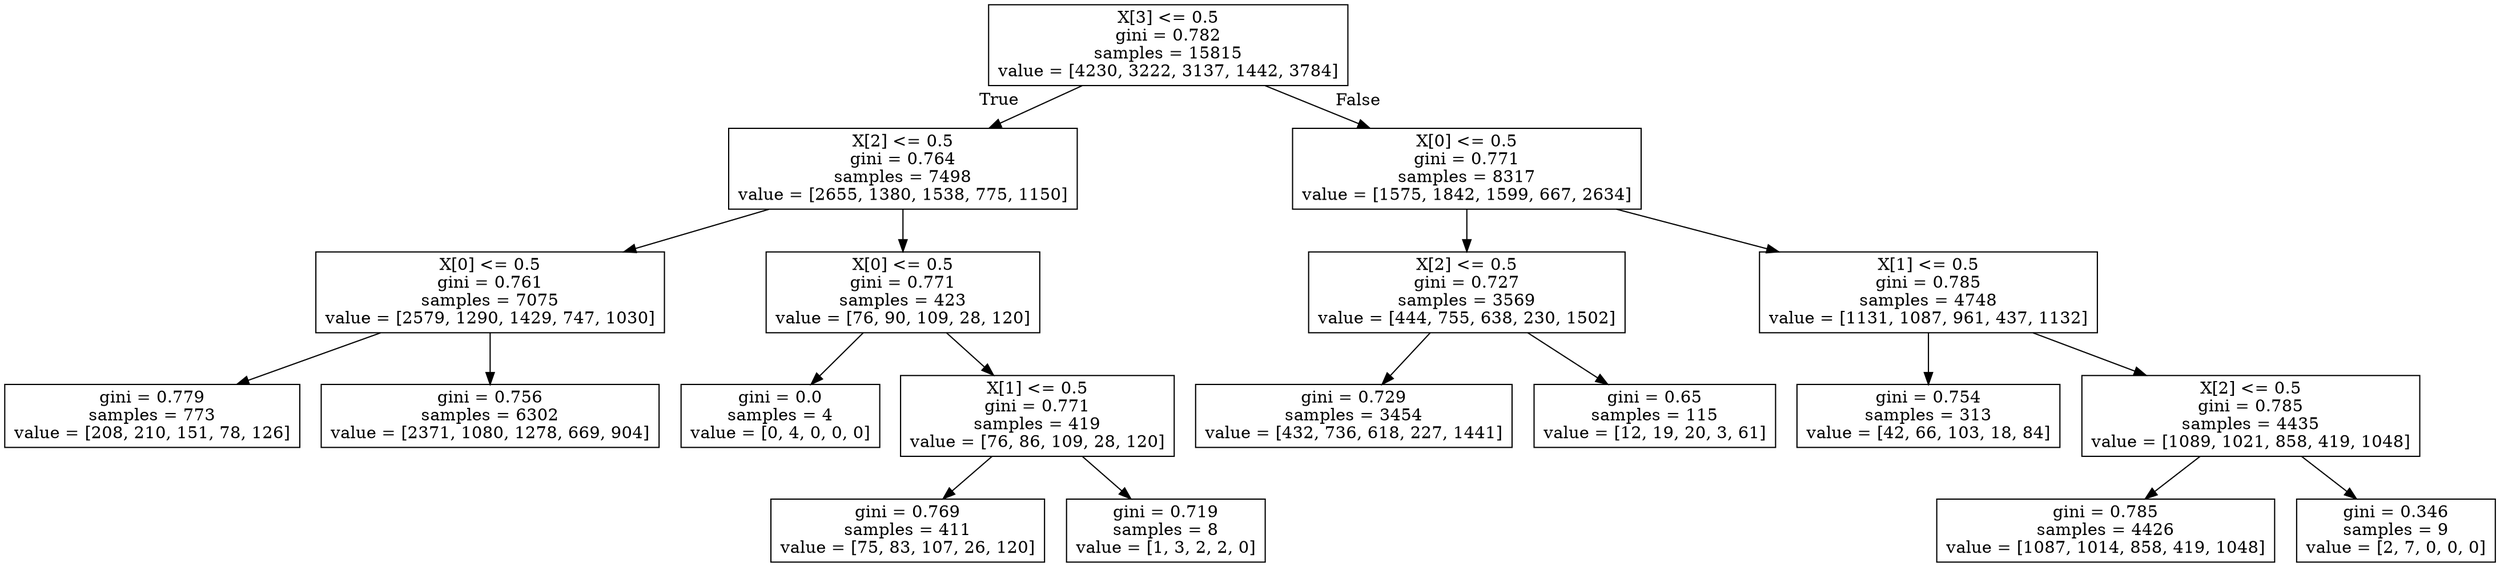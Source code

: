 digraph Tree {
node [shape=box] ;
0 [label="X[3] <= 0.5\ngini = 0.782\nsamples = 15815\nvalue = [4230, 3222, 3137, 1442, 3784]"] ;
1 [label="X[2] <= 0.5\ngini = 0.764\nsamples = 7498\nvalue = [2655, 1380, 1538, 775, 1150]"] ;
0 -> 1 [labeldistance=2.5, labelangle=45, headlabel="True"] ;
2 [label="X[0] <= 0.5\ngini = 0.761\nsamples = 7075\nvalue = [2579, 1290, 1429, 747, 1030]"] ;
1 -> 2 ;
3 [label="gini = 0.779\nsamples = 773\nvalue = [208, 210, 151, 78, 126]"] ;
2 -> 3 ;
4 [label="gini = 0.756\nsamples = 6302\nvalue = [2371, 1080, 1278, 669, 904]"] ;
2 -> 4 ;
5 [label="X[0] <= 0.5\ngini = 0.771\nsamples = 423\nvalue = [76, 90, 109, 28, 120]"] ;
1 -> 5 ;
6 [label="gini = 0.0\nsamples = 4\nvalue = [0, 4, 0, 0, 0]"] ;
5 -> 6 ;
7 [label="X[1] <= 0.5\ngini = 0.771\nsamples = 419\nvalue = [76, 86, 109, 28, 120]"] ;
5 -> 7 ;
8 [label="gini = 0.769\nsamples = 411\nvalue = [75, 83, 107, 26, 120]"] ;
7 -> 8 ;
9 [label="gini = 0.719\nsamples = 8\nvalue = [1, 3, 2, 2, 0]"] ;
7 -> 9 ;
10 [label="X[0] <= 0.5\ngini = 0.771\nsamples = 8317\nvalue = [1575, 1842, 1599, 667, 2634]"] ;
0 -> 10 [labeldistance=2.5, labelangle=-45, headlabel="False"] ;
11 [label="X[2] <= 0.5\ngini = 0.727\nsamples = 3569\nvalue = [444, 755, 638, 230, 1502]"] ;
10 -> 11 ;
12 [label="gini = 0.729\nsamples = 3454\nvalue = [432, 736, 618, 227, 1441]"] ;
11 -> 12 ;
13 [label="gini = 0.65\nsamples = 115\nvalue = [12, 19, 20, 3, 61]"] ;
11 -> 13 ;
14 [label="X[1] <= 0.5\ngini = 0.785\nsamples = 4748\nvalue = [1131, 1087, 961, 437, 1132]"] ;
10 -> 14 ;
15 [label="gini = 0.754\nsamples = 313\nvalue = [42, 66, 103, 18, 84]"] ;
14 -> 15 ;
16 [label="X[2] <= 0.5\ngini = 0.785\nsamples = 4435\nvalue = [1089, 1021, 858, 419, 1048]"] ;
14 -> 16 ;
17 [label="gini = 0.785\nsamples = 4426\nvalue = [1087, 1014, 858, 419, 1048]"] ;
16 -> 17 ;
18 [label="gini = 0.346\nsamples = 9\nvalue = [2, 7, 0, 0, 0]"] ;
16 -> 18 ;
}